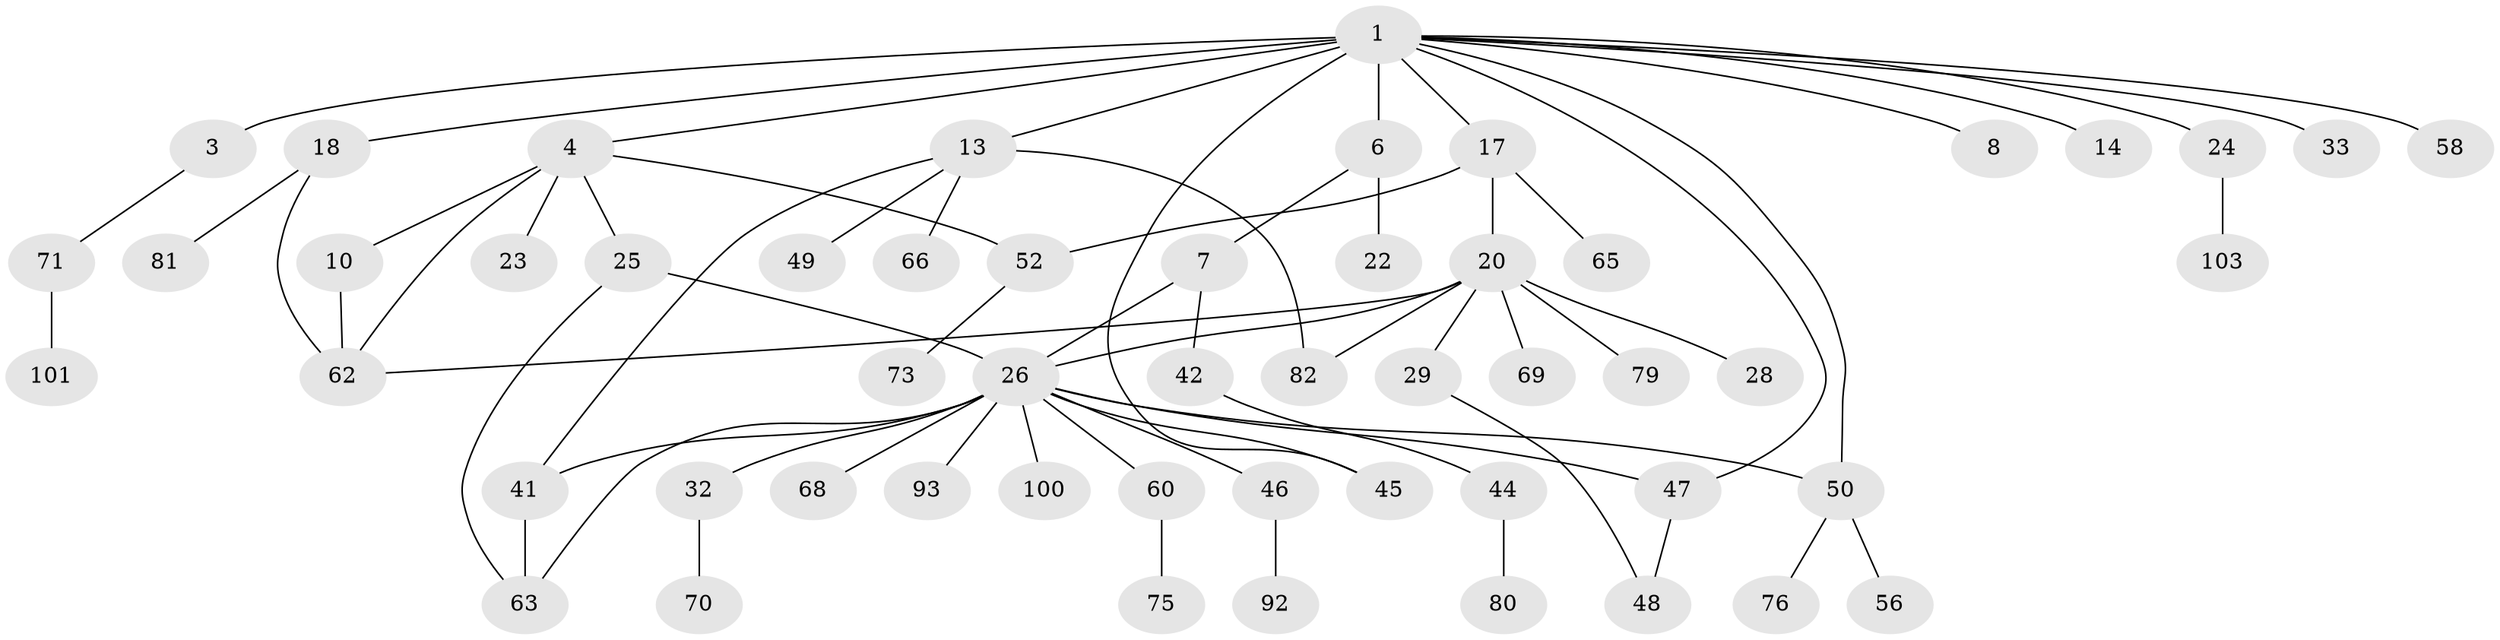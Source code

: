 // original degree distribution, {5: 0.037037037037037035, 7: 0.018518518518518517, 2: 0.25, 6: 0.018518518518518517, 4: 0.12962962962962962, 3: 0.16666666666666666, 8: 0.009259259259259259, 1: 0.37037037037037035}
// Generated by graph-tools (version 1.1) at 2025/13/03/09/25 04:13:29]
// undirected, 54 vertices, 67 edges
graph export_dot {
graph [start="1"]
  node [color=gray90,style=filled];
  1 [super="+5+2"];
  3 [super="+11"];
  4;
  6 [super="+43"];
  7 [super="+96"];
  8 [super="+35"];
  10 [super="+64+36"];
  13 [super="+39+16"];
  14 [super="+57"];
  17 [super="+90"];
  18 [super="+61+99"];
  20 [super="+85+21"];
  22;
  23;
  24;
  25 [super="+74+34"];
  26 [super="+31+27"];
  28 [super="+72+107"];
  29;
  32;
  33;
  41 [super="+59"];
  42 [super="+87"];
  44;
  45 [super="+83"];
  46;
  47;
  48;
  49 [super="+55"];
  50 [super="+51"];
  52 [super="+67"];
  56 [super="+77+94+78"];
  58;
  60;
  62 [super="+95"];
  63;
  65;
  66;
  68 [super="+84"];
  69;
  70 [super="+104"];
  71 [super="+86+88"];
  73;
  75;
  76;
  79;
  80 [super="+98"];
  81;
  82;
  92;
  93;
  100;
  101;
  103 [super="+105"];
  1 -- 4;
  1 -- 6 [weight=2];
  1 -- 8;
  1 -- 13 [weight=2];
  1 -- 45;
  1 -- 17;
  1 -- 33;
  1 -- 3 [weight=2];
  1 -- 14;
  1 -- 47;
  1 -- 18;
  1 -- 50;
  1 -- 24;
  1 -- 58;
  3 -- 71;
  4 -- 10;
  4 -- 23;
  4 -- 25;
  4 -- 52;
  4 -- 62;
  6 -- 7;
  6 -- 22;
  7 -- 26;
  7 -- 42;
  10 -- 62;
  13 -- 49;
  13 -- 66;
  13 -- 82;
  13 -- 41;
  17 -- 20;
  17 -- 65;
  17 -- 52;
  18 -- 81;
  18 -- 62;
  20 -- 28;
  20 -- 29;
  20 -- 82;
  20 -- 69;
  20 -- 62;
  20 -- 79;
  20 -- 26 [weight=2];
  24 -- 103;
  25 -- 26 [weight=2];
  25 -- 63;
  26 -- 32;
  26 -- 46;
  26 -- 47;
  26 -- 41;
  26 -- 45;
  26 -- 100;
  26 -- 68;
  26 -- 50;
  26 -- 60;
  26 -- 93;
  26 -- 63;
  29 -- 48;
  32 -- 70;
  41 -- 63;
  42 -- 44;
  44 -- 80;
  46 -- 92;
  47 -- 48;
  50 -- 76;
  50 -- 56;
  52 -- 73;
  60 -- 75;
  71 -- 101;
}
